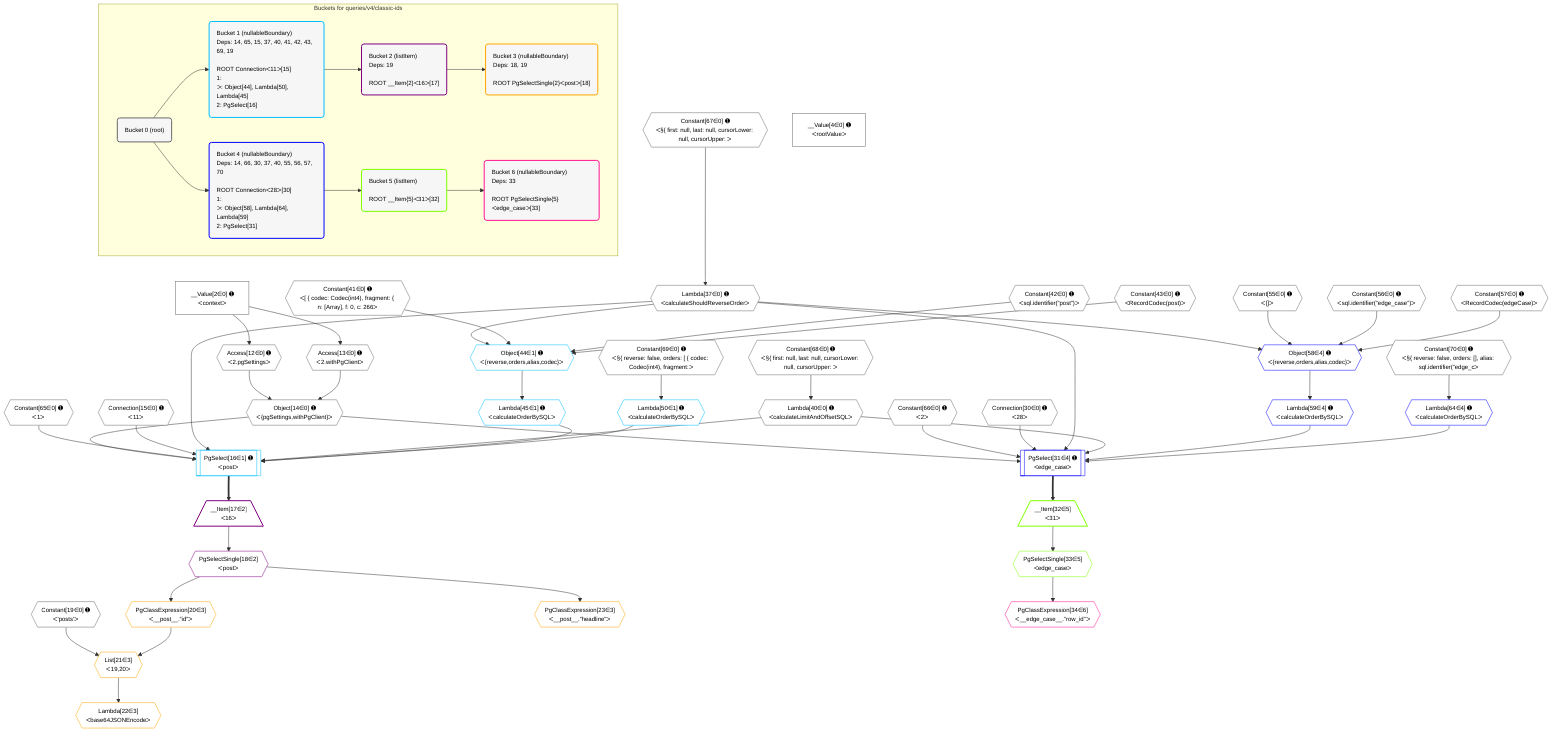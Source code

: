 %%{init: {'themeVariables': { 'fontSize': '12px'}}}%%
graph TD
    classDef path fill:#eee,stroke:#000,color:#000
    classDef plan fill:#fff,stroke-width:1px,color:#000
    classDef itemplan fill:#fff,stroke-width:2px,color:#000
    classDef unbatchedplan fill:#dff,stroke-width:1px,color:#000
    classDef sideeffectplan fill:#fcc,stroke-width:2px,color:#000
    classDef bucket fill:#f6f6f6,color:#000,stroke-width:2px,text-align:left


    %% plan dependencies
    Object14{{"Object[14∈0] ➊<br />ᐸ{pgSettings,withPgClient}ᐳ"}}:::plan
    Access12{{"Access[12∈0] ➊<br />ᐸ2.pgSettingsᐳ"}}:::plan
    Access13{{"Access[13∈0] ➊<br />ᐸ2.withPgClientᐳ"}}:::plan
    Access12 & Access13 --> Object14
    __Value2["__Value[2∈0] ➊<br />ᐸcontextᐳ"]:::plan
    __Value2 --> Access12
    __Value2 --> Access13
    Lambda37{{"Lambda[37∈0] ➊<br />ᐸcalculateShouldReverseOrderᐳ"}}:::plan
    Constant67{{"Constant[67∈0] ➊<br />ᐸ§{ first: null, last: null, cursorLower: null, cursorUpper: ᐳ"}}:::plan
    Constant67 --> Lambda37
    Lambda40{{"Lambda[40∈0] ➊<br />ᐸcalculateLimitAndOffsetSQLᐳ"}}:::plan
    Constant68{{"Constant[68∈0] ➊<br />ᐸ§{ first: null, last: null, cursorLower: null, cursorUpper: ᐳ"}}:::plan
    Constant68 --> Lambda40
    __Value4["__Value[4∈0] ➊<br />ᐸrootValueᐳ"]:::plan
    Connection15{{"Connection[15∈0] ➊<br />ᐸ11ᐳ"}}:::plan
    Constant19{{"Constant[19∈0] ➊<br />ᐸ'posts'ᐳ"}}:::plan
    Connection30{{"Connection[30∈0] ➊<br />ᐸ28ᐳ"}}:::plan
    Constant41{{"Constant[41∈0] ➊<br />ᐸ[ { codec: Codec(int4), fragment: { n: [Array], f: 0, c: 266ᐳ"}}:::plan
    Constant42{{"Constant[42∈0] ➊<br />ᐸsql.identifier(”post”)ᐳ"}}:::plan
    Constant43{{"Constant[43∈0] ➊<br />ᐸRecordCodec(post)ᐳ"}}:::plan
    Constant55{{"Constant[55∈0] ➊<br />ᐸ[]ᐳ"}}:::plan
    Constant56{{"Constant[56∈0] ➊<br />ᐸsql.identifier(”edge_case”)ᐳ"}}:::plan
    Constant57{{"Constant[57∈0] ➊<br />ᐸRecordCodec(edgeCase)ᐳ"}}:::plan
    Constant65{{"Constant[65∈0] ➊<br />ᐸ1ᐳ"}}:::plan
    Constant66{{"Constant[66∈0] ➊<br />ᐸ2ᐳ"}}:::plan
    Constant69{{"Constant[69∈0] ➊<br />ᐸ§{ reverse: false, orders: [ { codec: Codec(int4), fragment:ᐳ"}}:::plan
    Constant70{{"Constant[70∈0] ➊<br />ᐸ§{ reverse: false, orders: [], alias: sql.identifier(”edge_cᐳ"}}:::plan
    PgSelect16[["PgSelect[16∈1] ➊<br />ᐸpostᐳ"]]:::plan
    Lambda45{{"Lambda[45∈1] ➊<br />ᐸcalculateOrderBySQLᐳ"}}:::plan
    Lambda50{{"Lambda[50∈1] ➊<br />ᐸcalculateOrderBySQLᐳ"}}:::plan
    Object14 & Constant65 & Connection15 & Lambda37 & Lambda40 & Lambda45 & Lambda50 --> PgSelect16
    Object44{{"Object[44∈1] ➊<br />ᐸ{reverse,orders,alias,codec}ᐳ"}}:::plan
    Lambda37 & Constant41 & Constant42 & Constant43 --> Object44
    Object44 --> Lambda45
    Constant69 --> Lambda50
    __Item17[/"__Item[17∈2]<br />ᐸ16ᐳ"\]:::itemplan
    PgSelect16 ==> __Item17
    PgSelectSingle18{{"PgSelectSingle[18∈2]<br />ᐸpostᐳ"}}:::plan
    __Item17 --> PgSelectSingle18
    List21{{"List[21∈3]<br />ᐸ19,20ᐳ"}}:::plan
    PgClassExpression20{{"PgClassExpression[20∈3]<br />ᐸ__post__.”id”ᐳ"}}:::plan
    Constant19 & PgClassExpression20 --> List21
    PgSelectSingle18 --> PgClassExpression20
    Lambda22{{"Lambda[22∈3]<br />ᐸbase64JSONEncodeᐳ"}}:::plan
    List21 --> Lambda22
    PgClassExpression23{{"PgClassExpression[23∈3]<br />ᐸ__post__.”headline”ᐳ"}}:::plan
    PgSelectSingle18 --> PgClassExpression23
    PgSelect31[["PgSelect[31∈4] ➊<br />ᐸedge_caseᐳ"]]:::plan
    Lambda59{{"Lambda[59∈4] ➊<br />ᐸcalculateOrderBySQLᐳ"}}:::plan
    Lambda64{{"Lambda[64∈4] ➊<br />ᐸcalculateOrderBySQLᐳ"}}:::plan
    Object14 & Constant66 & Connection30 & Lambda37 & Lambda40 & Lambda59 & Lambda64 --> PgSelect31
    Object58{{"Object[58∈4] ➊<br />ᐸ{reverse,orders,alias,codec}ᐳ"}}:::plan
    Lambda37 & Constant55 & Constant56 & Constant57 --> Object58
    Object58 --> Lambda59
    Constant70 --> Lambda64
    __Item32[/"__Item[32∈5]<br />ᐸ31ᐳ"\]:::itemplan
    PgSelect31 ==> __Item32
    PgSelectSingle33{{"PgSelectSingle[33∈5]<br />ᐸedge_caseᐳ"}}:::plan
    __Item32 --> PgSelectSingle33
    PgClassExpression34{{"PgClassExpression[34∈6]<br />ᐸ__edge_case__.”row_id”ᐳ"}}:::plan
    PgSelectSingle33 --> PgClassExpression34

    %% define steps

    subgraph "Buckets for queries/v4/classic-ids"
    Bucket0("Bucket 0 (root)"):::bucket
    classDef bucket0 stroke:#696969
    class Bucket0,__Value2,__Value4,Access12,Access13,Object14,Connection15,Constant19,Connection30,Lambda37,Lambda40,Constant41,Constant42,Constant43,Constant55,Constant56,Constant57,Constant65,Constant66,Constant67,Constant68,Constant69,Constant70 bucket0
    Bucket1("Bucket 1 (nullableBoundary)<br />Deps: 14, 65, 15, 37, 40, 41, 42, 43, 69, 19<br /><br />ROOT Connectionᐸ11ᐳ[15]<br />1: <br />ᐳ: Object[44], Lambda[50], Lambda[45]<br />2: PgSelect[16]"):::bucket
    classDef bucket1 stroke:#00bfff
    class Bucket1,PgSelect16,Object44,Lambda45,Lambda50 bucket1
    Bucket2("Bucket 2 (listItem)<br />Deps: 19<br /><br />ROOT __Item{2}ᐸ16ᐳ[17]"):::bucket
    classDef bucket2 stroke:#7f007f
    class Bucket2,__Item17,PgSelectSingle18 bucket2
    Bucket3("Bucket 3 (nullableBoundary)<br />Deps: 18, 19<br /><br />ROOT PgSelectSingle{2}ᐸpostᐳ[18]"):::bucket
    classDef bucket3 stroke:#ffa500
    class Bucket3,PgClassExpression20,List21,Lambda22,PgClassExpression23 bucket3
    Bucket4("Bucket 4 (nullableBoundary)<br />Deps: 14, 66, 30, 37, 40, 55, 56, 57, 70<br /><br />ROOT Connectionᐸ28ᐳ[30]<br />1: <br />ᐳ: Object[58], Lambda[64], Lambda[59]<br />2: PgSelect[31]"):::bucket
    classDef bucket4 stroke:#0000ff
    class Bucket4,PgSelect31,Object58,Lambda59,Lambda64 bucket4
    Bucket5("Bucket 5 (listItem)<br /><br />ROOT __Item{5}ᐸ31ᐳ[32]"):::bucket
    classDef bucket5 stroke:#7fff00
    class Bucket5,__Item32,PgSelectSingle33 bucket5
    Bucket6("Bucket 6 (nullableBoundary)<br />Deps: 33<br /><br />ROOT PgSelectSingle{5}ᐸedge_caseᐳ[33]"):::bucket
    classDef bucket6 stroke:#ff1493
    class Bucket6,PgClassExpression34 bucket6
    Bucket0 --> Bucket1 & Bucket4
    Bucket1 --> Bucket2
    Bucket2 --> Bucket3
    Bucket4 --> Bucket5
    Bucket5 --> Bucket6
    end